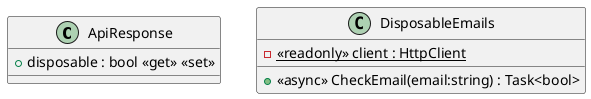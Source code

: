 @startuml
class ApiResponse {
    + disposable : bool <<get>> <<set>>
}
class DisposableEmails {
    - {static} <<readonly>> client : HttpClient
    + <<async>> CheckEmail(email:string) : Task<bool>
}
@enduml
